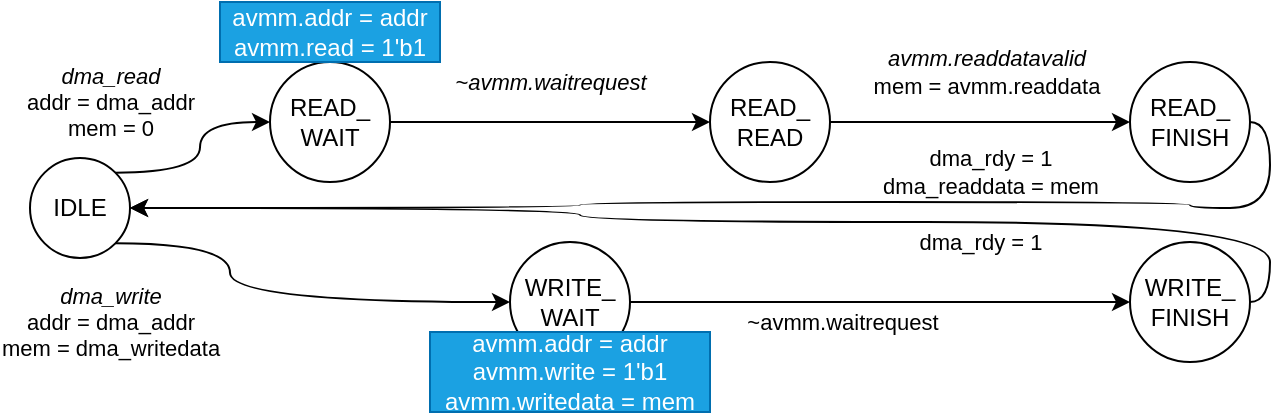 <mxfile version="23.1.5" type="device">
  <diagram name="Strona-1" id="qhjlecZrfErG3EmEXIc5">
    <mxGraphModel dx="989" dy="660" grid="1" gridSize="10" guides="1" tooltips="1" connect="1" arrows="1" fold="1" page="1" pageScale="1" pageWidth="700" pageHeight="220" math="0" shadow="0">
      <root>
        <mxCell id="0" />
        <mxCell id="1" parent="0" />
        <mxCell id="nLh6Hw3wDIEMh4GKDwiy-10" value="&lt;i&gt;dma_write&lt;/i&gt;&lt;div&gt;addr = dma_addr&lt;/div&gt;&lt;div&gt;mem = dma_writedata&lt;/div&gt;" style="edgeStyle=orthogonalEdgeStyle;rounded=0;orthogonalLoop=1;jettySize=auto;html=1;exitX=1;exitY=1;exitDx=0;exitDy=0;entryX=0;entryY=0.5;entryDx=0;entryDy=0;curved=1;" edge="1" parent="1" source="nLh6Hw3wDIEMh4GKDwiy-4" target="nLh6Hw3wDIEMh4GKDwiy-7">
          <mxGeometry x="-1" y="-39" relative="1" as="geometry">
            <Array as="points">
              <mxPoint x="130" y="126" />
              <mxPoint x="130" y="155" />
            </Array>
            <mxPoint x="-3" as="offset" />
          </mxGeometry>
        </mxCell>
        <mxCell id="nLh6Hw3wDIEMh4GKDwiy-11" value="&lt;i&gt;dma_read&lt;br&gt;&lt;/i&gt;addr = dma_addr&lt;br&gt;mem = 0" style="edgeStyle=orthogonalEdgeStyle;rounded=0;orthogonalLoop=1;jettySize=auto;html=1;exitX=1;exitY=0;exitDx=0;exitDy=0;entryX=0;entryY=0.5;entryDx=0;entryDy=0;curved=1;" edge="1" parent="1" source="nLh6Hw3wDIEMh4GKDwiy-4" target="nLh6Hw3wDIEMh4GKDwiy-5">
          <mxGeometry x="-1" y="35" relative="1" as="geometry">
            <mxPoint x="-3" as="offset" />
          </mxGeometry>
        </mxCell>
        <mxCell id="nLh6Hw3wDIEMh4GKDwiy-4" value="IDLE" style="ellipse;whiteSpace=wrap;html=1;" vertex="1" parent="1">
          <mxGeometry x="30" y="83" width="50" height="50" as="geometry" />
        </mxCell>
        <mxCell id="nLh6Hw3wDIEMh4GKDwiy-14" value="&lt;i&gt;~avmm.waitrequest&lt;/i&gt;" style="edgeStyle=orthogonalEdgeStyle;rounded=0;orthogonalLoop=1;jettySize=auto;html=1;exitX=1;exitY=0.5;exitDx=0;exitDy=0;entryX=0;entryY=0.5;entryDx=0;entryDy=0;" edge="1" parent="1" source="nLh6Hw3wDIEMh4GKDwiy-5" target="nLh6Hw3wDIEMh4GKDwiy-6">
          <mxGeometry y="20" relative="1" as="geometry">
            <mxPoint as="offset" />
          </mxGeometry>
        </mxCell>
        <mxCell id="nLh6Hw3wDIEMh4GKDwiy-5" value="READ_ WAIT" style="ellipse;whiteSpace=wrap;html=1;" vertex="1" parent="1">
          <mxGeometry x="150" y="35" width="60" height="60" as="geometry" />
        </mxCell>
        <mxCell id="nLh6Hw3wDIEMh4GKDwiy-13" style="edgeStyle=orthogonalEdgeStyle;rounded=0;orthogonalLoop=1;jettySize=auto;html=1;exitX=1;exitY=0.5;exitDx=0;exitDy=0;entryX=0;entryY=0.5;entryDx=0;entryDy=0;" edge="1" parent="1" source="nLh6Hw3wDIEMh4GKDwiy-6" target="nLh6Hw3wDIEMh4GKDwiy-8">
          <mxGeometry relative="1" as="geometry" />
        </mxCell>
        <mxCell id="nLh6Hw3wDIEMh4GKDwiy-20" value="&lt;i&gt;avmm.readdatavalid&lt;br&gt;&lt;/i&gt;mem = avmm.readdata" style="edgeLabel;html=1;align=center;verticalAlign=middle;resizable=0;points=[];" vertex="1" connectable="0" parent="nLh6Hw3wDIEMh4GKDwiy-13">
          <mxGeometry x="0.036" y="2" relative="1" as="geometry">
            <mxPoint y="-23" as="offset" />
          </mxGeometry>
        </mxCell>
        <mxCell id="nLh6Hw3wDIEMh4GKDwiy-6" value="READ_ READ" style="ellipse;whiteSpace=wrap;html=1;" vertex="1" parent="1">
          <mxGeometry x="370" y="35" width="60" height="60" as="geometry" />
        </mxCell>
        <mxCell id="nLh6Hw3wDIEMh4GKDwiy-12" style="edgeStyle=orthogonalEdgeStyle;rounded=0;orthogonalLoop=1;jettySize=auto;html=1;exitX=1;exitY=0.5;exitDx=0;exitDy=0;entryX=0;entryY=0.5;entryDx=0;entryDy=0;" edge="1" parent="1" source="nLh6Hw3wDIEMh4GKDwiy-7" target="nLh6Hw3wDIEMh4GKDwiy-9">
          <mxGeometry relative="1" as="geometry" />
        </mxCell>
        <mxCell id="nLh6Hw3wDIEMh4GKDwiy-19" value="~avmm.waitrequest" style="edgeLabel;html=1;align=center;verticalAlign=middle;resizable=0;points=[];" vertex="1" connectable="0" parent="nLh6Hw3wDIEMh4GKDwiy-12">
          <mxGeometry x="-0.158" y="-3" relative="1" as="geometry">
            <mxPoint y="7" as="offset" />
          </mxGeometry>
        </mxCell>
        <mxCell id="nLh6Hw3wDIEMh4GKDwiy-7" value="WRITE_ WAIT" style="ellipse;whiteSpace=wrap;html=1;" vertex="1" parent="1">
          <mxGeometry x="270" y="125" width="60" height="60" as="geometry" />
        </mxCell>
        <mxCell id="nLh6Hw3wDIEMh4GKDwiy-15" value="dma_rdy = 1&lt;br&gt;dma_readdata = mem" style="edgeStyle=orthogonalEdgeStyle;rounded=0;orthogonalLoop=1;jettySize=auto;html=1;exitX=1;exitY=0.5;exitDx=0;exitDy=0;elbow=vertical;curved=1;" edge="1" parent="1" source="nLh6Hw3wDIEMh4GKDwiy-8" target="nLh6Hw3wDIEMh4GKDwiy-4">
          <mxGeometry x="-0.377" y="-15" relative="1" as="geometry">
            <Array as="points">
              <mxPoint x="650" y="65" />
              <mxPoint x="650" y="108" />
              <mxPoint x="610" y="108" />
              <mxPoint x="610" y="105" />
              <mxPoint x="305" y="105" />
              <mxPoint x="305" y="108" />
            </Array>
            <mxPoint as="offset" />
          </mxGeometry>
        </mxCell>
        <mxCell id="nLh6Hw3wDIEMh4GKDwiy-8" value="READ_ FINISH" style="ellipse;whiteSpace=wrap;html=1;" vertex="1" parent="1">
          <mxGeometry x="580" y="35" width="60" height="60" as="geometry" />
        </mxCell>
        <mxCell id="nLh6Hw3wDIEMh4GKDwiy-16" style="edgeStyle=orthogonalEdgeStyle;rounded=0;orthogonalLoop=1;jettySize=auto;html=1;exitX=1;exitY=0.5;exitDx=0;exitDy=0;entryX=1;entryY=0.5;entryDx=0;entryDy=0;curved=1;" edge="1" parent="1" source="nLh6Hw3wDIEMh4GKDwiy-9" target="nLh6Hw3wDIEMh4GKDwiy-4">
          <mxGeometry relative="1" as="geometry">
            <Array as="points">
              <mxPoint x="650" y="155" />
              <mxPoint x="650" y="115" />
              <mxPoint x="305" y="115" />
              <mxPoint x="305" y="108" />
            </Array>
          </mxGeometry>
        </mxCell>
        <mxCell id="nLh6Hw3wDIEMh4GKDwiy-23" value="dma_rdy = 1" style="edgeLabel;html=1;align=center;verticalAlign=middle;resizable=0;points=[];" vertex="1" connectable="0" parent="nLh6Hw3wDIEMh4GKDwiy-16">
          <mxGeometry x="-0.376" y="4" relative="1" as="geometry">
            <mxPoint y="6" as="offset" />
          </mxGeometry>
        </mxCell>
        <mxCell id="nLh6Hw3wDIEMh4GKDwiy-9" value="WRITE_ FINISH" style="ellipse;whiteSpace=wrap;html=1;" vertex="1" parent="1">
          <mxGeometry x="580" y="125" width="60" height="60" as="geometry" />
        </mxCell>
        <mxCell id="nLh6Hw3wDIEMh4GKDwiy-21" value="avmm.addr = addr&lt;br&gt;avmm.read = 1&#39;b1" style="text;html=1;align=center;verticalAlign=middle;whiteSpace=wrap;rounded=0;fillColor=#1ba1e2;fontColor=#ffffff;strokeColor=#006EAF;" vertex="1" parent="1">
          <mxGeometry x="125" y="5" width="110" height="30" as="geometry" />
        </mxCell>
        <mxCell id="nLh6Hw3wDIEMh4GKDwiy-22" value="avmm.addr = addr&lt;br&gt;avmm.write = 1&#39;b1&lt;br&gt;avmm.writedata = mem" style="text;html=1;align=center;verticalAlign=middle;whiteSpace=wrap;rounded=0;fillColor=#1ba1e2;fontColor=#ffffff;strokeColor=#006EAF;" vertex="1" parent="1">
          <mxGeometry x="230" y="170" width="140" height="40" as="geometry" />
        </mxCell>
      </root>
    </mxGraphModel>
  </diagram>
</mxfile>

